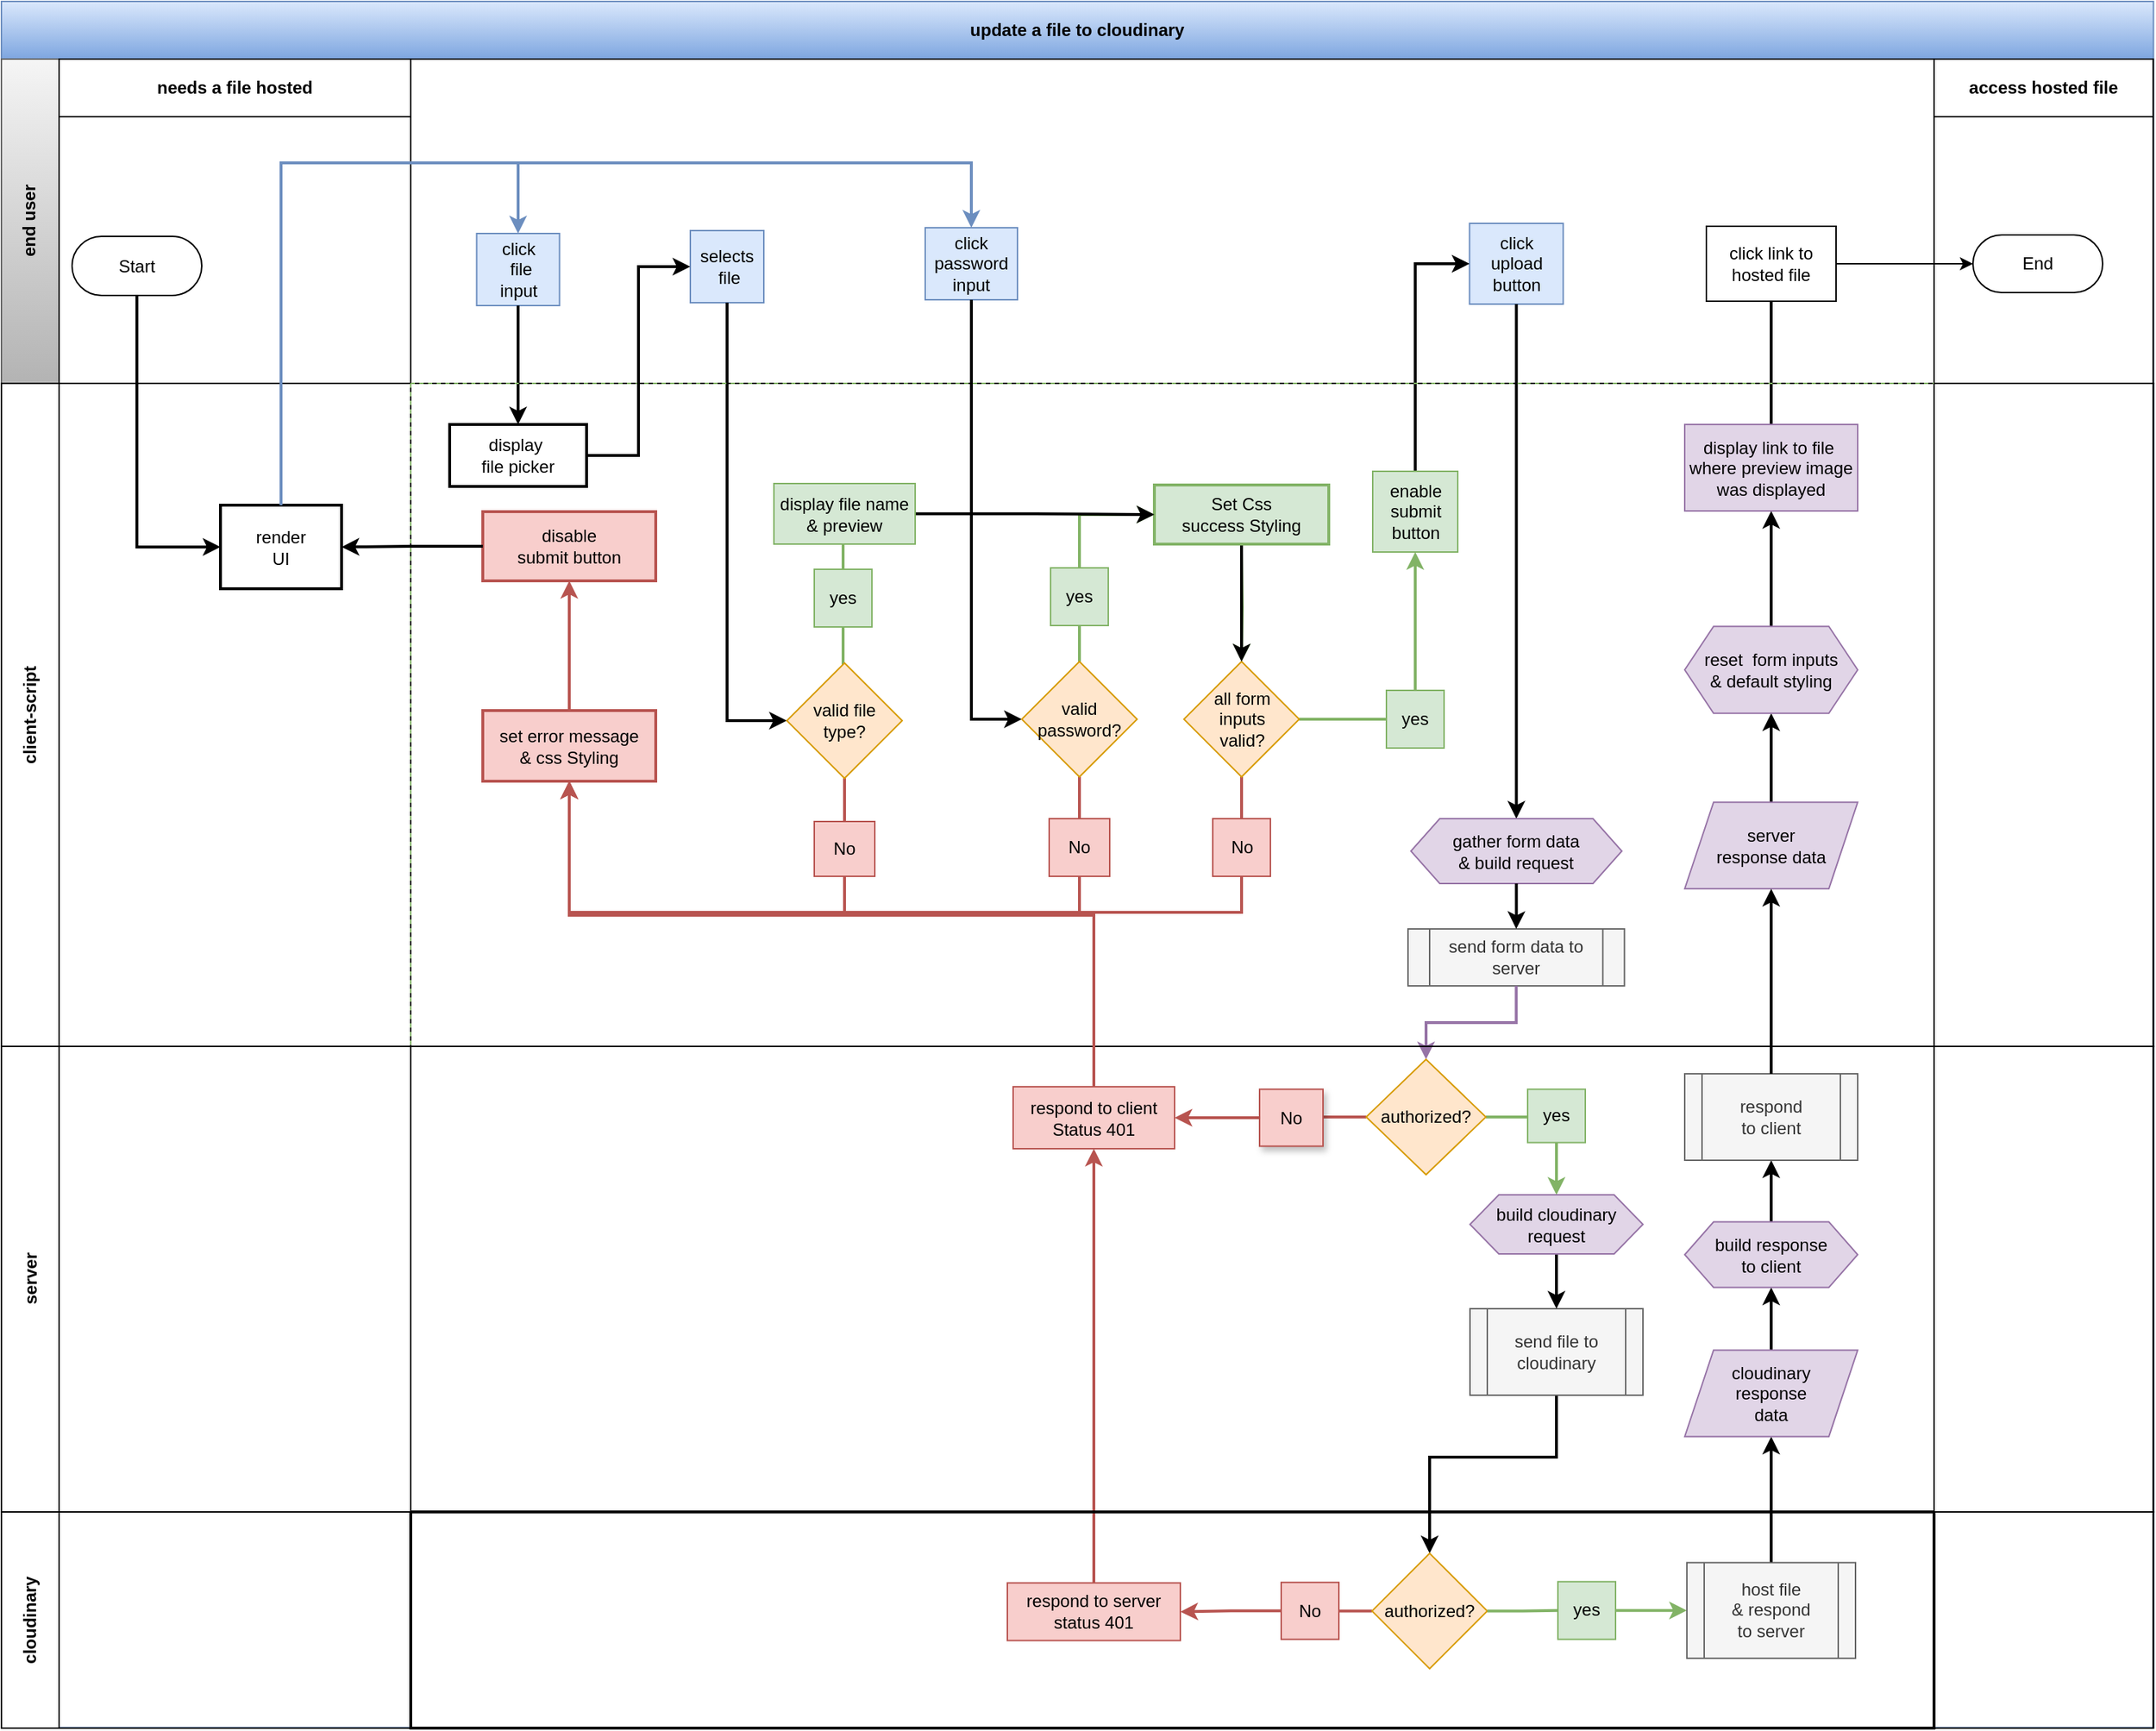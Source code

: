 <mxfile version="15.9.4" type="github">
  <diagram id="kgpKYQtTHZ0yAKxKKP6v" name="Page-1">
    <mxGraphModel dx="1027" dy="524" grid="0" gridSize="10" guides="1" tooltips="1" connect="1" arrows="1" fold="1" page="1" pageScale="1" pageWidth="850" pageHeight="1100" math="0" shadow="0">
      <root>
        <mxCell id="0" />
        <mxCell id="1" parent="0" />
        <mxCell id="3nuBFxr9cyL0pnOWT2aG-1" value="update a file to cloudinary" style="shape=table;childLayout=tableLayout;rowLines=0;columnLines=0;startSize=40;html=1;whiteSpace=wrap;collapsible=0;recursiveResize=0;expand=0;fontStyle=1;movable=0;strokeWidth=1;fillColor=#dae8fc;strokeColor=#6c8ebf;gradientColor=#7ea6e0;" parent="1" vertex="1">
          <mxGeometry x="59" y="76" width="1493.243" height="1197.68" as="geometry" />
        </mxCell>
        <mxCell id="3nuBFxr9cyL0pnOWT2aG-3" value="end user" style="swimlane;horizontal=0;points=[[0,0.5],[1,0.5]];portConstraint=eastwest;startSize=40;html=1;whiteSpace=wrap;collapsible=0;recursiveResize=0;expand=0;fillColor=#f5f5f5;gradientColor=#b3b3b3;strokeColor=#666666;" parent="3nuBFxr9cyL0pnOWT2aG-1" vertex="1">
          <mxGeometry y="40" width="1493.243" height="225" as="geometry" />
        </mxCell>
        <mxCell id="3nuBFxr9cyL0pnOWT2aG-4" value="needs a file hosted" style="swimlane;connectable=0;startSize=40;html=1;whiteSpace=wrap;collapsible=0;recursiveResize=0;expand=0;" parent="3nuBFxr9cyL0pnOWT2aG-3" vertex="1">
          <mxGeometry x="40" width="244" height="225" as="geometry">
            <mxRectangle width="244" height="225" as="alternateBounds" />
          </mxGeometry>
        </mxCell>
        <mxCell id="3nuBFxr9cyL0pnOWT2aG-6" value="Start" style="rounded=1;whiteSpace=wrap;html=1;arcSize=50;" parent="3nuBFxr9cyL0pnOWT2aG-4" vertex="1">
          <mxGeometry x="9" y="123" width="90" height="41" as="geometry" />
        </mxCell>
        <mxCell id="3nuBFxr9cyL0pnOWT2aG-8" value="" style="swimlane;connectable=0;startSize=225;html=1;whiteSpace=wrap;collapsible=0;recursiveResize=0;expand=0;swimlaneLine=1;shadow=0;" parent="3nuBFxr9cyL0pnOWT2aG-3" vertex="1">
          <mxGeometry x="284" width="1057" height="225" as="geometry">
            <mxRectangle width="1057" height="225" as="alternateBounds" />
          </mxGeometry>
        </mxCell>
        <mxCell id="3nuBFxr9cyL0pnOWT2aG-9" value="click&lt;br&gt;&amp;nbsp;file &lt;br&gt;input" style="rounded=0;whiteSpace=wrap;html=1;fillColor=#dae8fc;strokeColor=#6c8ebf;" parent="3nuBFxr9cyL0pnOWT2aG-8" vertex="1">
          <mxGeometry x="45.75" y="121" width="57.5" height="50" as="geometry" />
        </mxCell>
        <mxCell id="3nuBFxr9cyL0pnOWT2aG-10" value="selects&lt;br&gt;&amp;nbsp;file" style="rounded=0;whiteSpace=wrap;html=1;fillColor=#dae8fc;strokeColor=#6c8ebf;" parent="3nuBFxr9cyL0pnOWT2aG-8" vertex="1">
          <mxGeometry x="194" y="119" width="51" height="50" as="geometry" />
        </mxCell>
        <mxCell id="7seNP1Z2jiMKAIhSUA_z-25" value="click &lt;br&gt;upload &lt;br&gt;button" style="rounded=0;whiteSpace=wrap;html=1;fillColor=#dae8fc;strokeColor=#6c8ebf;" vertex="1" parent="3nuBFxr9cyL0pnOWT2aG-8">
          <mxGeometry x="734.68" y="114" width="65" height="56" as="geometry" />
        </mxCell>
        <mxCell id="7seNP1Z2jiMKAIhSUA_z-216" value="click password input" style="rounded=0;whiteSpace=wrap;html=1;fillColor=#dae8fc;strokeColor=#6c8ebf;" vertex="1" parent="3nuBFxr9cyL0pnOWT2aG-8">
          <mxGeometry x="357" y="117" width="64" height="50" as="geometry" />
        </mxCell>
        <mxCell id="3nuBFxr9cyL0pnOWT2aG-13" value="click link to hosted file" style="rounded=0;whiteSpace=wrap;html=1;" parent="3nuBFxr9cyL0pnOWT2aG-8" vertex="1">
          <mxGeometry x="899" y="116" width="90" height="52" as="geometry" />
        </mxCell>
        <mxCell id="3nuBFxr9cyL0pnOWT2aG-11" value="access hosted file" style="swimlane;connectable=0;startSize=40;html=1;whiteSpace=wrap;collapsible=0;recursiveResize=0;expand=0;" parent="3nuBFxr9cyL0pnOWT2aG-3" vertex="1">
          <mxGeometry x="1341" width="152" height="225" as="geometry">
            <mxRectangle width="152" height="225" as="alternateBounds" />
          </mxGeometry>
        </mxCell>
        <mxCell id="3nuBFxr9cyL0pnOWT2aG-14" value="End" style="rounded=1;whiteSpace=wrap;html=1;arcSize=50;" parent="3nuBFxr9cyL0pnOWT2aG-11" vertex="1">
          <mxGeometry x="27" y="122" width="90" height="40" as="geometry" />
        </mxCell>
        <mxCell id="3nuBFxr9cyL0pnOWT2aG-12" style="edgeStyle=orthogonalEdgeStyle;rounded=0;orthogonalLoop=1;jettySize=auto;html=1;" parent="3nuBFxr9cyL0pnOWT2aG-3" source="3nuBFxr9cyL0pnOWT2aG-13" target="3nuBFxr9cyL0pnOWT2aG-14" edge="1">
          <mxGeometry relative="1" as="geometry" />
        </mxCell>
        <mxCell id="3nuBFxr9cyL0pnOWT2aG-2" value="" style="edgeStyle=orthogonalEdgeStyle;rounded=0;orthogonalLoop=1;jettySize=auto;html=1;exitX=0.5;exitY=1;exitDx=0;exitDy=0;strokeWidth=2;entryX=0;entryY=0.5;entryDx=0;entryDy=0;" parent="3nuBFxr9cyL0pnOWT2aG-1" source="3nuBFxr9cyL0pnOWT2aG-6" target="7seNP1Z2jiMKAIhSUA_z-421" edge="1">
          <mxGeometry relative="1" as="geometry">
            <mxPoint x="177" y="200" as="sourcePoint" />
            <mxPoint x="171" y="408" as="targetPoint" />
          </mxGeometry>
        </mxCell>
        <mxCell id="7seNP1Z2jiMKAIhSUA_z-327" style="edgeStyle=orthogonalEdgeStyle;rounded=0;orthogonalLoop=1;jettySize=auto;html=1;exitX=0.5;exitY=0;exitDx=0;exitDy=0;entryX=0;entryY=0.5;entryDx=0;entryDy=0;strokeColor=#000000;strokeWidth=2;" edge="1" parent="3nuBFxr9cyL0pnOWT2aG-1" source="7seNP1Z2jiMKAIhSUA_z-201" target="7seNP1Z2jiMKAIhSUA_z-25">
          <mxGeometry relative="1" as="geometry" />
        </mxCell>
        <mxCell id="7seNP1Z2jiMKAIhSUA_z-315" style="edgeStyle=orthogonalEdgeStyle;rounded=0;orthogonalLoop=1;jettySize=auto;html=1;exitX=0.5;exitY=1;exitDx=0;exitDy=0;strokeColor=#000000;strokeWidth=2;entryX=0;entryY=0.5;entryDx=0;entryDy=0;" edge="1" parent="3nuBFxr9cyL0pnOWT2aG-1" source="7seNP1Z2jiMKAIhSUA_z-216" target="7seNP1Z2jiMKAIhSUA_z-224">
          <mxGeometry relative="1" as="geometry" />
        </mxCell>
        <mxCell id="7seNP1Z2jiMKAIhSUA_z-313" style="edgeStyle=orthogonalEdgeStyle;rounded=0;orthogonalLoop=1;jettySize=auto;html=1;exitX=0.5;exitY=1;exitDx=0;exitDy=0;strokeColor=#000000;strokeWidth=2;entryX=0;entryY=0.5;entryDx=0;entryDy=0;" edge="1" parent="3nuBFxr9cyL0pnOWT2aG-1" source="3nuBFxr9cyL0pnOWT2aG-10" target="7seNP1Z2jiMKAIhSUA_z-162">
          <mxGeometry relative="1" as="geometry" />
        </mxCell>
        <mxCell id="7seNP1Z2jiMKAIhSUA_z-328" style="edgeStyle=orthogonalEdgeStyle;rounded=0;orthogonalLoop=1;jettySize=auto;html=1;exitX=0.5;exitY=1;exitDx=0;exitDy=0;strokeColor=#000000;strokeWidth=2;entryX=0.5;entryY=0;entryDx=0;entryDy=0;" edge="1" parent="3nuBFxr9cyL0pnOWT2aG-1" source="7seNP1Z2jiMKAIhSUA_z-25" target="7seNP1Z2jiMKAIhSUA_z-385">
          <mxGeometry relative="1" as="geometry">
            <mxPoint x="1202.68" y="476.5" as="targetPoint" />
          </mxGeometry>
        </mxCell>
        <mxCell id="7seNP1Z2jiMKAIhSUA_z-420" style="edgeStyle=orthogonalEdgeStyle;rounded=0;orthogonalLoop=1;jettySize=auto;html=1;exitX=0.5;exitY=1;exitDx=0;exitDy=0;entryX=0.5;entryY=0;entryDx=0;entryDy=0;strokeColor=#000000;strokeWidth=2;" edge="1" parent="3nuBFxr9cyL0pnOWT2aG-1" source="3nuBFxr9cyL0pnOWT2aG-9" target="7seNP1Z2jiMKAIhSUA_z-418">
          <mxGeometry relative="1" as="geometry" />
        </mxCell>
        <mxCell id="7seNP1Z2jiMKAIhSUA_z-430" style="edgeStyle=orthogonalEdgeStyle;rounded=0;orthogonalLoop=1;jettySize=auto;html=1;exitX=0.5;exitY=0;exitDx=0;exitDy=0;entryX=0.5;entryY=1;entryDx=0;entryDy=0;endArrow=none;endFill=0;strokeColor=#000000;strokeWidth=2;" edge="1" parent="3nuBFxr9cyL0pnOWT2aG-1" source="7seNP1Z2jiMKAIhSUA_z-424" target="3nuBFxr9cyL0pnOWT2aG-13">
          <mxGeometry relative="1" as="geometry" />
        </mxCell>
        <mxCell id="3nuBFxr9cyL0pnOWT2aG-15" value="client-script" style="swimlane;horizontal=0;points=[[0,0.5],[1,0.5]];portConstraint=eastwest;startSize=40;html=1;whiteSpace=wrap;collapsible=0;recursiveResize=0;expand=0;strokeWidth=1;" parent="3nuBFxr9cyL0pnOWT2aG-1" vertex="1">
          <mxGeometry y="265" width="1493.243" height="460" as="geometry" />
        </mxCell>
        <mxCell id="3nuBFxr9cyL0pnOWT2aG-16" value="" style="swimlane;connectable=0;startSize=0;html=1;whiteSpace=wrap;collapsible=0;recursiveResize=0;expand=0;" parent="3nuBFxr9cyL0pnOWT2aG-15" vertex="1">
          <mxGeometry x="40" width="244" height="460" as="geometry">
            <mxRectangle width="244" height="460" as="alternateBounds" />
          </mxGeometry>
        </mxCell>
        <mxCell id="7seNP1Z2jiMKAIhSUA_z-421" value="render&lt;br&gt;UI" style="whiteSpace=wrap;html=1;fixedSize=1;rounded=0;shadow=0;glass=0;sketch=0;strokeWidth=2;fillColor=default;gradientColor=none;" vertex="1" parent="3nuBFxr9cyL0pnOWT2aG-16">
          <mxGeometry x="112" y="84.5" width="84" height="58" as="geometry" />
        </mxCell>
        <mxCell id="3nuBFxr9cyL0pnOWT2aG-18" value="" style="swimlane;connectable=0;startSize=0;html=1;whiteSpace=wrap;collapsible=0;recursiveResize=0;expand=0;movable=0;strokeWidth=1;dashed=1;fillColor=#d5e8d4;strokeColor=#82b366;" parent="3nuBFxr9cyL0pnOWT2aG-15" vertex="1">
          <mxGeometry x="284" width="1057" height="460" as="geometry">
            <mxRectangle width="1057" height="460" as="alternateBounds" />
          </mxGeometry>
        </mxCell>
        <mxCell id="7seNP1Z2jiMKAIhSUA_z-335" style="edgeStyle=orthogonalEdgeStyle;rounded=0;orthogonalLoop=1;jettySize=auto;html=1;exitX=0.5;exitY=0;exitDx=0;exitDy=0;entryX=0.5;entryY=1;entryDx=0;entryDy=0;strokeColor=#82b366;strokeWidth=2;fillColor=#d5e8d4;endArrow=none;endFill=0;" edge="1" parent="3nuBFxr9cyL0pnOWT2aG-18" source="7seNP1Z2jiMKAIhSUA_z-162" target="7seNP1Z2jiMKAIhSUA_z-174">
          <mxGeometry relative="1" as="geometry" />
        </mxCell>
        <mxCell id="7seNP1Z2jiMKAIhSUA_z-339" style="edgeStyle=orthogonalEdgeStyle;rounded=0;orthogonalLoop=1;jettySize=auto;html=1;exitX=0.5;exitY=1;exitDx=0;exitDy=0;entryX=0.5;entryY=0;entryDx=0;entryDy=0;strokeColor=#b85450;strokeWidth=2;fillColor=#f8cecc;endArrow=none;endFill=0;" edge="1" parent="3nuBFxr9cyL0pnOWT2aG-18" source="7seNP1Z2jiMKAIhSUA_z-162" target="7seNP1Z2jiMKAIhSUA_z-164">
          <mxGeometry relative="1" as="geometry" />
        </mxCell>
        <mxCell id="7seNP1Z2jiMKAIhSUA_z-162" value="valid file &lt;br&gt;type?" style="rhombus;whiteSpace=wrap;html=1;fillColor=#ffe6cc;strokeColor=#d79b00;" vertex="1" parent="3nuBFxr9cyL0pnOWT2aG-18">
          <mxGeometry x="261" y="194" width="80" height="80" as="geometry" />
        </mxCell>
        <mxCell id="7seNP1Z2jiMKAIhSUA_z-322" style="edgeStyle=orthogonalEdgeStyle;rounded=0;orthogonalLoop=1;jettySize=auto;html=1;exitX=0.5;exitY=1;exitDx=0;exitDy=0;entryX=0.5;entryY=0;entryDx=0;entryDy=0;strokeColor=#b85450;strokeWidth=2;fillColor=#f8cecc;endArrow=none;endFill=0;" edge="1" parent="3nuBFxr9cyL0pnOWT2aG-18" source="7seNP1Z2jiMKAIhSUA_z-186" target="7seNP1Z2jiMKAIhSUA_z-188">
          <mxGeometry relative="1" as="geometry" />
        </mxCell>
        <mxCell id="7seNP1Z2jiMKAIhSUA_z-325" style="edgeStyle=orthogonalEdgeStyle;rounded=0;orthogonalLoop=1;jettySize=auto;html=1;exitX=1;exitY=0.5;exitDx=0;exitDy=0;entryX=0;entryY=0.5;entryDx=0;entryDy=0;strokeColor=#82b366;strokeWidth=2;fillColor=#d5e8d4;endArrow=none;endFill=0;" edge="1" parent="3nuBFxr9cyL0pnOWT2aG-18" source="7seNP1Z2jiMKAIhSUA_z-186" target="7seNP1Z2jiMKAIhSUA_z-189">
          <mxGeometry relative="1" as="geometry" />
        </mxCell>
        <mxCell id="7seNP1Z2jiMKAIhSUA_z-186" value="all form&lt;br&gt;inputs&lt;br&gt;valid?" style="rhombus;whiteSpace=wrap;html=1;fillColor=#ffe6cc;strokeColor=#d79b00;" vertex="1" parent="3nuBFxr9cyL0pnOWT2aG-18">
          <mxGeometry x="536.5" y="193" width="80" height="80" as="geometry" />
        </mxCell>
        <mxCell id="7seNP1Z2jiMKAIhSUA_z-323" style="edgeStyle=orthogonalEdgeStyle;rounded=0;orthogonalLoop=1;jettySize=auto;html=1;entryX=0.5;entryY=1;entryDx=0;entryDy=0;strokeColor=#b85450;strokeWidth=2;fillColor=#f8cecc;" edge="1" parent="3nuBFxr9cyL0pnOWT2aG-18" source="7seNP1Z2jiMKAIhSUA_z-188" target="7seNP1Z2jiMKAIhSUA_z-415">
          <mxGeometry relative="1" as="geometry">
            <mxPoint x="234" y="190" as="targetPoint" />
            <Array as="points">
              <mxPoint x="577" y="367" />
              <mxPoint x="110" y="367" />
            </Array>
          </mxGeometry>
        </mxCell>
        <mxCell id="7seNP1Z2jiMKAIhSUA_z-188" value="No" style="whiteSpace=wrap;html=1;fillColor=#f8cecc;strokeColor=#b85450;" vertex="1" parent="3nuBFxr9cyL0pnOWT2aG-18">
          <mxGeometry x="556.5" y="302" width="40" height="40" as="geometry" />
        </mxCell>
        <mxCell id="7seNP1Z2jiMKAIhSUA_z-326" style="edgeStyle=orthogonalEdgeStyle;rounded=0;orthogonalLoop=1;jettySize=auto;html=1;exitX=0.5;exitY=0;exitDx=0;exitDy=0;entryX=0.5;entryY=1;entryDx=0;entryDy=0;strokeColor=#82b366;strokeWidth=2;fillColor=#d5e8d4;" edge="1" parent="3nuBFxr9cyL0pnOWT2aG-18" source="7seNP1Z2jiMKAIhSUA_z-189" target="7seNP1Z2jiMKAIhSUA_z-201">
          <mxGeometry relative="1" as="geometry" />
        </mxCell>
        <mxCell id="7seNP1Z2jiMKAIhSUA_z-189" value="yes" style="whiteSpace=wrap;html=1;fillColor=#d5e8d4;strokeColor=#82b366;" vertex="1" parent="3nuBFxr9cyL0pnOWT2aG-18">
          <mxGeometry x="677" y="213" width="40" height="40" as="geometry" />
        </mxCell>
        <mxCell id="7seNP1Z2jiMKAIhSUA_z-337" style="edgeStyle=orthogonalEdgeStyle;rounded=0;orthogonalLoop=1;jettySize=auto;html=1;exitX=0.5;exitY=0;exitDx=0;exitDy=0;strokeColor=#82b366;strokeWidth=2;fillColor=#d5e8d4;entryX=0.5;entryY=1;entryDx=0;entryDy=0;endArrow=none;endFill=0;" edge="1" parent="3nuBFxr9cyL0pnOWT2aG-18" source="7seNP1Z2jiMKAIhSUA_z-224" target="7seNP1Z2jiMKAIhSUA_z-226">
          <mxGeometry relative="1" as="geometry" />
        </mxCell>
        <mxCell id="7seNP1Z2jiMKAIhSUA_z-341" style="edgeStyle=orthogonalEdgeStyle;rounded=0;orthogonalLoop=1;jettySize=auto;html=1;exitX=0.5;exitY=1;exitDx=0;exitDy=0;entryX=0.5;entryY=0;entryDx=0;entryDy=0;strokeColor=#b85450;strokeWidth=2;fillColor=#f8cecc;endArrow=none;endFill=0;" edge="1" parent="3nuBFxr9cyL0pnOWT2aG-18" source="7seNP1Z2jiMKAIhSUA_z-224" target="7seNP1Z2jiMKAIhSUA_z-225">
          <mxGeometry relative="1" as="geometry" />
        </mxCell>
        <mxCell id="7seNP1Z2jiMKAIhSUA_z-224" value="valid&lt;br&gt;password?" style="rhombus;whiteSpace=wrap;html=1;fillColor=#ffe6cc;strokeColor=#d79b00;" vertex="1" parent="3nuBFxr9cyL0pnOWT2aG-18">
          <mxGeometry x="424" y="193" width="80" height="80" as="geometry" />
        </mxCell>
        <mxCell id="7seNP1Z2jiMKAIhSUA_z-342" style="edgeStyle=orthogonalEdgeStyle;rounded=0;orthogonalLoop=1;jettySize=auto;html=1;exitX=0.5;exitY=1;exitDx=0;exitDy=0;entryX=0.5;entryY=1;entryDx=0;entryDy=0;strokeColor=#b85450;strokeWidth=2;fillColor=#f8cecc;" edge="1" parent="3nuBFxr9cyL0pnOWT2aG-18" source="7seNP1Z2jiMKAIhSUA_z-225" target="7seNP1Z2jiMKAIhSUA_z-415">
          <mxGeometry relative="1" as="geometry">
            <mxPoint x="234" y="190" as="targetPoint" />
            <Array as="points">
              <mxPoint x="464" y="369" />
              <mxPoint x="110" y="369" />
            </Array>
          </mxGeometry>
        </mxCell>
        <mxCell id="7seNP1Z2jiMKAIhSUA_z-225" value="No" style="whiteSpace=wrap;html=1;fillColor=#f8cecc;strokeColor=#b85450;" vertex="1" parent="3nuBFxr9cyL0pnOWT2aG-18">
          <mxGeometry x="443" y="302" width="42" height="40" as="geometry" />
        </mxCell>
        <mxCell id="7seNP1Z2jiMKAIhSUA_z-414" style="edgeStyle=orthogonalEdgeStyle;rounded=0;orthogonalLoop=1;jettySize=auto;html=1;exitX=0.5;exitY=0;exitDx=0;exitDy=0;entryX=0;entryY=0.5;entryDx=0;entryDy=0;strokeColor=#82b366;strokeWidth=2;fillColor=#d5e8d4;" edge="1" parent="3nuBFxr9cyL0pnOWT2aG-18" source="7seNP1Z2jiMKAIhSUA_z-226" target="7seNP1Z2jiMKAIhSUA_z-410">
          <mxGeometry relative="1" as="geometry" />
        </mxCell>
        <mxCell id="7seNP1Z2jiMKAIhSUA_z-226" value="yes" style="whiteSpace=wrap;html=1;fillColor=#d5e8d4;strokeColor=#82b366;" vertex="1" parent="3nuBFxr9cyL0pnOWT2aG-18">
          <mxGeometry x="444" y="128" width="40" height="40" as="geometry" />
        </mxCell>
        <mxCell id="7seNP1Z2jiMKAIhSUA_z-340" style="edgeStyle=orthogonalEdgeStyle;rounded=0;orthogonalLoop=1;jettySize=auto;html=1;exitX=0.5;exitY=1;exitDx=0;exitDy=0;entryX=0.5;entryY=1;entryDx=0;entryDy=0;strokeColor=#b85450;strokeWidth=2;fillColor=#f8cecc;" edge="1" parent="3nuBFxr9cyL0pnOWT2aG-18" source="7seNP1Z2jiMKAIhSUA_z-164" target="7seNP1Z2jiMKAIhSUA_z-415">
          <mxGeometry relative="1" as="geometry">
            <mxPoint x="234" y="190" as="targetPoint" />
            <Array as="points">
              <mxPoint x="301" y="367" />
              <mxPoint x="110" y="367" />
            </Array>
          </mxGeometry>
        </mxCell>
        <mxCell id="7seNP1Z2jiMKAIhSUA_z-164" value="No" style="whiteSpace=wrap;html=1;fillColor=#f8cecc;strokeColor=#b85450;" vertex="1" parent="3nuBFxr9cyL0pnOWT2aG-18">
          <mxGeometry x="280" y="304" width="42" height="38" as="geometry" />
        </mxCell>
        <mxCell id="7seNP1Z2jiMKAIhSUA_z-427" value="" style="edgeStyle=orthogonalEdgeStyle;rounded=0;orthogonalLoop=1;jettySize=auto;html=1;strokeColor=#82b366;strokeWidth=2;fillColor=#d5e8d4;" edge="1" parent="3nuBFxr9cyL0pnOWT2aG-18" source="7seNP1Z2jiMKAIhSUA_z-174" target="7seNP1Z2jiMKAIhSUA_z-426">
          <mxGeometry relative="1" as="geometry" />
        </mxCell>
        <mxCell id="7seNP1Z2jiMKAIhSUA_z-174" value="yes" style="whiteSpace=wrap;html=1;fillColor=#d5e8d4;strokeColor=#82b366;shadow=0;" vertex="1" parent="3nuBFxr9cyL0pnOWT2aG-18">
          <mxGeometry x="280" y="129" width="40" height="40" as="geometry" />
        </mxCell>
        <mxCell id="7seNP1Z2jiMKAIhSUA_z-321" style="edgeStyle=orthogonalEdgeStyle;rounded=0;orthogonalLoop=1;jettySize=auto;html=1;exitX=0.5;exitY=1;exitDx=0;exitDy=0;strokeColor=#82b366;strokeWidth=2;fillColor=#d5e8d4;" edge="1" parent="3nuBFxr9cyL0pnOWT2aG-18" target="7seNP1Z2jiMKAIhSUA_z-186">
          <mxGeometry relative="1" as="geometry">
            <mxPoint x="576.5" y="117" as="sourcePoint" />
          </mxGeometry>
        </mxCell>
        <mxCell id="7seNP1Z2jiMKAIhSUA_z-201" value="enable&lt;br&gt;submit&lt;br&gt;button" style="whiteSpace=wrap;html=1;fillColor=#d5e8d4;strokeColor=#82b366;shadow=0;sketch=0;" vertex="1" parent="3nuBFxr9cyL0pnOWT2aG-18">
          <mxGeometry x="667.5" y="61" width="59" height="56" as="geometry" />
        </mxCell>
        <mxCell id="7seNP1Z2jiMKAIhSUA_z-369" value="send form data to server" style="shape=process;whiteSpace=wrap;html=1;backgroundOutline=1;rounded=0;fillColor=#f5f5f5;fontColor=#333333;strokeColor=#666666;" vertex="1" parent="3nuBFxr9cyL0pnOWT2aG-18">
          <mxGeometry x="692" y="378.5" width="150.18" height="39.5" as="geometry" />
        </mxCell>
        <mxCell id="7seNP1Z2jiMKAIhSUA_z-385" value="gather form data&lt;br&gt;&amp;amp; build request" style="shape=hexagon;perimeter=hexagonPerimeter2;whiteSpace=wrap;html=1;fixedSize=1;rounded=0;shadow=0;glass=0;sketch=0;strokeWidth=1;fillColor=#e1d5e7;strokeColor=#9673a6;" vertex="1" parent="3nuBFxr9cyL0pnOWT2aG-18">
          <mxGeometry x="694" y="302" width="146.36" height="45" as="geometry" />
        </mxCell>
        <mxCell id="7seNP1Z2jiMKAIhSUA_z-370" value="" style="edgeStyle=orthogonalEdgeStyle;rounded=0;orthogonalLoop=1;jettySize=auto;html=1;strokeColor=#000000;strokeWidth=2;exitX=0.5;exitY=1;exitDx=0;exitDy=0;" edge="1" parent="3nuBFxr9cyL0pnOWT2aG-18" source="7seNP1Z2jiMKAIhSUA_z-385" target="7seNP1Z2jiMKAIhSUA_z-369">
          <mxGeometry relative="1" as="geometry">
            <mxPoint x="725.18" y="283.5" as="sourcePoint" />
          </mxGeometry>
        </mxCell>
        <mxCell id="7seNP1Z2jiMKAIhSUA_z-423" value="" style="edgeStyle=orthogonalEdgeStyle;rounded=0;orthogonalLoop=1;jettySize=auto;html=1;strokeColor=#000000;strokeWidth=2;" edge="1" parent="3nuBFxr9cyL0pnOWT2aG-18" source="7seNP1Z2jiMKAIhSUA_z-408" target="7seNP1Z2jiMKAIhSUA_z-422">
          <mxGeometry relative="1" as="geometry" />
        </mxCell>
        <mxCell id="7seNP1Z2jiMKAIhSUA_z-408" value="server &lt;br&gt;response data" style="shape=parallelogram;perimeter=parallelogramPerimeter;whiteSpace=wrap;html=1;fixedSize=1;fillColor=#e1d5e7;strokeColor=#9673a6;rounded=0;shadow=0;glass=0;sketch=0;strokeWidth=1;" vertex="1" parent="3nuBFxr9cyL0pnOWT2aG-18">
          <mxGeometry x="884" y="290.63" width="120" height="60" as="geometry" />
        </mxCell>
        <mxCell id="7seNP1Z2jiMKAIhSUA_z-411" value="" style="edgeStyle=orthogonalEdgeStyle;rounded=0;orthogonalLoop=1;jettySize=auto;html=1;strokeColor=#000000;strokeWidth=2;" edge="1" parent="3nuBFxr9cyL0pnOWT2aG-18" source="7seNP1Z2jiMKAIhSUA_z-410" target="7seNP1Z2jiMKAIhSUA_z-186">
          <mxGeometry relative="1" as="geometry" />
        </mxCell>
        <mxCell id="7seNP1Z2jiMKAIhSUA_z-410" value="&lt;font face=&quot;helvetica&quot;&gt;Set Css&lt;br&gt;success Styling&lt;br&gt;&lt;/font&gt;" style="whiteSpace=wrap;html=1;fixedSize=1;rounded=0;shadow=0;glass=0;sketch=0;strokeWidth=2;fillColor=#d5e8d4;strokeColor=#82b366;" vertex="1" parent="3nuBFxr9cyL0pnOWT2aG-18">
          <mxGeometry x="516" y="70.5" width="121" height="41" as="geometry" />
        </mxCell>
        <mxCell id="7seNP1Z2jiMKAIhSUA_z-417" style="edgeStyle=orthogonalEdgeStyle;rounded=0;orthogonalLoop=1;jettySize=auto;html=1;exitX=0.5;exitY=0;exitDx=0;exitDy=0;entryX=0.5;entryY=1;entryDx=0;entryDy=0;strokeColor=#b85450;strokeWidth=2;fillColor=#f8cecc;" edge="1" parent="3nuBFxr9cyL0pnOWT2aG-18" source="7seNP1Z2jiMKAIhSUA_z-415" target="7seNP1Z2jiMKAIhSUA_z-416">
          <mxGeometry relative="1" as="geometry" />
        </mxCell>
        <mxCell id="7seNP1Z2jiMKAIhSUA_z-415" value="set error message&lt;br&gt;&amp;amp; css Styling" style="whiteSpace=wrap;html=1;fixedSize=1;rounded=0;shadow=0;glass=0;sketch=0;strokeWidth=2;fillColor=#f8cecc;strokeColor=#b85450;" vertex="1" parent="3nuBFxr9cyL0pnOWT2aG-18">
          <mxGeometry x="50" y="227" width="120" height="49" as="geometry" />
        </mxCell>
        <mxCell id="7seNP1Z2jiMKAIhSUA_z-416" value="disable&lt;br&gt;submit button" style="whiteSpace=wrap;html=1;fixedSize=1;rounded=0;shadow=0;glass=0;sketch=0;strokeWidth=2;fillColor=#f8cecc;strokeColor=#b85450;" vertex="1" parent="3nuBFxr9cyL0pnOWT2aG-18">
          <mxGeometry x="50" y="89" width="120" height="48" as="geometry" />
        </mxCell>
        <mxCell id="7seNP1Z2jiMKAIhSUA_z-418" value="display&amp;nbsp;&lt;br&gt;file picker" style="whiteSpace=wrap;html=1;fixedSize=1;rounded=0;shadow=0;glass=0;sketch=0;strokeWidth=2;fillColor=default;gradientColor=none;" vertex="1" parent="3nuBFxr9cyL0pnOWT2aG-18">
          <mxGeometry x="27" y="28.5" width="95" height="43" as="geometry" />
        </mxCell>
        <mxCell id="7seNP1Z2jiMKAIhSUA_z-425" value="" style="edgeStyle=orthogonalEdgeStyle;rounded=0;orthogonalLoop=1;jettySize=auto;html=1;strokeColor=#000000;strokeWidth=2;" edge="1" parent="3nuBFxr9cyL0pnOWT2aG-18" source="7seNP1Z2jiMKAIhSUA_z-422" target="7seNP1Z2jiMKAIhSUA_z-424">
          <mxGeometry relative="1" as="geometry" />
        </mxCell>
        <mxCell id="7seNP1Z2jiMKAIhSUA_z-422" value="reset&amp;nbsp; form inputs&lt;br&gt;&amp;amp; default styling" style="shape=hexagon;perimeter=hexagonPerimeter2;whiteSpace=wrap;html=1;fixedSize=1;fillColor=#e1d5e7;strokeColor=#9673a6;rounded=0;shadow=0;glass=0;sketch=0;strokeWidth=1;" vertex="1" parent="3nuBFxr9cyL0pnOWT2aG-18">
          <mxGeometry x="884" y="168.63" width="120" height="60.25" as="geometry" />
        </mxCell>
        <mxCell id="7seNP1Z2jiMKAIhSUA_z-424" value="display link to file&amp;nbsp;&lt;br&gt;where preview image&lt;br&gt;was displayed" style="whiteSpace=wrap;html=1;fillColor=#e1d5e7;strokeColor=#9673a6;rounded=0;shadow=0;glass=0;sketch=0;strokeWidth=1;" vertex="1" parent="3nuBFxr9cyL0pnOWT2aG-18">
          <mxGeometry x="884" y="28.505" width="120" height="60" as="geometry" />
        </mxCell>
        <mxCell id="7seNP1Z2jiMKAIhSUA_z-428" style="edgeStyle=orthogonalEdgeStyle;rounded=0;orthogonalLoop=1;jettySize=auto;html=1;exitX=1;exitY=0.5;exitDx=0;exitDy=0;entryX=0;entryY=0.5;entryDx=0;entryDy=0;strokeColor=#000000;strokeWidth=2;" edge="1" parent="3nuBFxr9cyL0pnOWT2aG-18" source="7seNP1Z2jiMKAIhSUA_z-426" target="7seNP1Z2jiMKAIhSUA_z-410">
          <mxGeometry relative="1" as="geometry" />
        </mxCell>
        <mxCell id="7seNP1Z2jiMKAIhSUA_z-426" value="display file name &amp;amp; preview" style="whiteSpace=wrap;html=1;fillColor=#d5e8d4;strokeColor=#82b366;shadow=0;" vertex="1" parent="3nuBFxr9cyL0pnOWT2aG-18">
          <mxGeometry x="252" y="69.5" width="98" height="42" as="geometry" />
        </mxCell>
        <mxCell id="3nuBFxr9cyL0pnOWT2aG-23" value="" style="swimlane;connectable=0;startSize=0;html=1;whiteSpace=wrap;collapsible=0;recursiveResize=0;expand=0;" parent="3nuBFxr9cyL0pnOWT2aG-15" vertex="1">
          <mxGeometry x="1341" width="152" height="460" as="geometry">
            <mxRectangle width="152" height="460" as="alternateBounds" />
          </mxGeometry>
        </mxCell>
        <mxCell id="7seNP1Z2jiMKAIhSUA_z-312" style="edgeStyle=orthogonalEdgeStyle;rounded=0;orthogonalLoop=1;jettySize=auto;html=1;exitX=0;exitY=0.5;exitDx=0;exitDy=0;entryX=1;entryY=0.5;entryDx=0;entryDy=0;strokeColor=#000000;strokeWidth=2;" edge="1" parent="3nuBFxr9cyL0pnOWT2aG-15" source="7seNP1Z2jiMKAIhSUA_z-416" target="7seNP1Z2jiMKAIhSUA_z-421">
          <mxGeometry relative="1" as="geometry">
            <mxPoint x="302" y="112.5" as="sourcePoint" />
            <mxPoint x="251" y="113" as="targetPoint" />
          </mxGeometry>
        </mxCell>
        <mxCell id="7seNP1Z2jiMKAIhSUA_z-297" style="edgeStyle=orthogonalEdgeStyle;orthogonalLoop=1;jettySize=auto;html=1;exitX=0.5;exitY=1;exitDx=0;exitDy=0;strokeWidth=2;fillColor=#e1d5e7;strokeColor=#9673a6;rounded=0;" edge="1" parent="3nuBFxr9cyL0pnOWT2aG-1" source="7seNP1Z2jiMKAIhSUA_z-369" target="7seNP1Z2jiMKAIhSUA_z-160">
          <mxGeometry relative="1" as="geometry">
            <mxPoint x="1225.5" y="834" as="targetPoint" />
          </mxGeometry>
        </mxCell>
        <mxCell id="7seNP1Z2jiMKAIhSUA_z-399" style="edgeStyle=orthogonalEdgeStyle;rounded=0;orthogonalLoop=1;jettySize=auto;html=1;exitX=0.5;exitY=0;exitDx=0;exitDy=0;entryX=0.5;entryY=1;entryDx=0;entryDy=0;strokeColor=#b85450;strokeWidth=2;fillColor=#f8cecc;" edge="1" parent="3nuBFxr9cyL0pnOWT2aG-1" source="7seNP1Z2jiMKAIhSUA_z-397" target="7seNP1Z2jiMKAIhSUA_z-270">
          <mxGeometry relative="1" as="geometry" />
        </mxCell>
        <mxCell id="7seNP1Z2jiMKAIhSUA_z-377" style="edgeStyle=orthogonalEdgeStyle;rounded=0;orthogonalLoop=1;jettySize=auto;html=1;strokeColor=#000000;strokeWidth=2;fillColor=#d5e8d4;entryX=0.5;entryY=0;entryDx=0;entryDy=0;" edge="1" parent="3nuBFxr9cyL0pnOWT2aG-1" target="7seNP1Z2jiMKAIhSUA_z-260">
          <mxGeometry relative="1" as="geometry">
            <mxPoint x="1079" y="967" as="sourcePoint" />
            <Array as="points">
              <mxPoint x="1079" y="1010" />
              <mxPoint x="991" y="1010" />
            </Array>
          </mxGeometry>
        </mxCell>
        <mxCell id="7seNP1Z2jiMKAIhSUA_z-403" value="" style="edgeStyle=orthogonalEdgeStyle;rounded=0;orthogonalLoop=1;jettySize=auto;html=1;strokeColor=#000000;strokeWidth=2;fillColor=#d5e8d4;" edge="1" parent="3nuBFxr9cyL0pnOWT2aG-1" source="7seNP1Z2jiMKAIhSUA_z-362" target="7seNP1Z2jiMKAIhSUA_z-402">
          <mxGeometry relative="1" as="geometry" />
        </mxCell>
        <mxCell id="7seNP1Z2jiMKAIhSUA_z-1" value="server" style="swimlane;horizontal=0;points=[[0,0.5],[1,0.5]];portConstraint=eastwest;startSize=40;html=1;whiteSpace=wrap;collapsible=0;recursiveResize=0;expand=0;swimlaneFillColor=none;gradientColor=none;fillColor=default;" vertex="1" parent="3nuBFxr9cyL0pnOWT2aG-1">
          <mxGeometry y="725" width="1493.243" height="323" as="geometry" />
        </mxCell>
        <mxCell id="7seNP1Z2jiMKAIhSUA_z-2" value="" style="swimlane;connectable=0;startSize=0;html=1;whiteSpace=wrap;collapsible=0;recursiveResize=0;expand=0;" vertex="1" parent="7seNP1Z2jiMKAIhSUA_z-1">
          <mxGeometry x="40" width="244" height="323" as="geometry">
            <mxRectangle width="244" height="323" as="alternateBounds" />
          </mxGeometry>
        </mxCell>
        <mxCell id="7seNP1Z2jiMKAIhSUA_z-4" value="" style="swimlane;connectable=0;startSize=0;html=1;whiteSpace=wrap;collapsible=0;recursiveResize=0;expand=0;perimeter=trianglePerimeter;strokeWidth=1;dashed=1;" vertex="1" parent="7seNP1Z2jiMKAIhSUA_z-1">
          <mxGeometry x="284" width="1057" height="323" as="geometry">
            <mxRectangle width="1057" height="323" as="alternateBounds" />
          </mxGeometry>
        </mxCell>
        <mxCell id="7seNP1Z2jiMKAIhSUA_z-306" style="edgeStyle=orthogonalEdgeStyle;rounded=0;orthogonalLoop=1;jettySize=auto;html=1;exitX=0;exitY=0.5;exitDx=0;exitDy=0;entryX=1;entryY=0.5;entryDx=0;entryDy=0;strokeColor=#b85450;strokeWidth=2;fillColor=#f8cecc;endArrow=none;endFill=0;" edge="1" parent="7seNP1Z2jiMKAIhSUA_z-4" source="7seNP1Z2jiMKAIhSUA_z-160" target="7seNP1Z2jiMKAIhSUA_z-248">
          <mxGeometry relative="1" as="geometry" />
        </mxCell>
        <mxCell id="7seNP1Z2jiMKAIhSUA_z-392" style="edgeStyle=orthogonalEdgeStyle;rounded=0;orthogonalLoop=1;jettySize=auto;html=1;exitX=1;exitY=0.5;exitDx=0;exitDy=0;entryX=0;entryY=0.5;entryDx=0;entryDy=0;strokeColor=#82b366;strokeWidth=2;fillColor=#d5e8d4;endArrow=none;endFill=0;" edge="1" parent="7seNP1Z2jiMKAIhSUA_z-4" source="7seNP1Z2jiMKAIhSUA_z-160" target="7seNP1Z2jiMKAIhSUA_z-253">
          <mxGeometry relative="1" as="geometry" />
        </mxCell>
        <mxCell id="7seNP1Z2jiMKAIhSUA_z-160" value="authorized?" style="rhombus;whiteSpace=wrap;html=1;rounded=0;shadow=0;glass=0;sketch=0;fillColor=#ffe6cc;strokeColor=#d79b00;" vertex="1" parent="7seNP1Z2jiMKAIhSUA_z-4">
          <mxGeometry x="663.0" y="9" width="83" height="80" as="geometry" />
        </mxCell>
        <mxCell id="7seNP1Z2jiMKAIhSUA_z-333" style="edgeStyle=orthogonalEdgeStyle;rounded=0;orthogonalLoop=1;jettySize=auto;html=1;exitX=0;exitY=0.5;exitDx=0;exitDy=0;entryX=1;entryY=0.5;entryDx=0;entryDy=0;strokeColor=#b85450;strokeWidth=2;fillColor=#f8cecc;" edge="1" parent="7seNP1Z2jiMKAIhSUA_z-4" source="7seNP1Z2jiMKAIhSUA_z-248" target="7seNP1Z2jiMKAIhSUA_z-270">
          <mxGeometry relative="1" as="geometry" />
        </mxCell>
        <mxCell id="7seNP1Z2jiMKAIhSUA_z-248" value="No" style="whiteSpace=wrap;html=1;fillColor=#f8cecc;strokeColor=#b85450;shadow=1;" vertex="1" parent="7seNP1Z2jiMKAIhSUA_z-4">
          <mxGeometry x="589.0" y="29.75" width="44" height="39.5" as="geometry" />
        </mxCell>
        <mxCell id="7seNP1Z2jiMKAIhSUA_z-388" value="" style="edgeStyle=orthogonalEdgeStyle;rounded=0;orthogonalLoop=1;jettySize=auto;html=1;strokeColor=#82b366;strokeWidth=2;exitX=0.5;exitY=1;exitDx=0;exitDy=0;fillColor=#d5e8d4;" edge="1" parent="7seNP1Z2jiMKAIhSUA_z-4" source="7seNP1Z2jiMKAIhSUA_z-253" target="7seNP1Z2jiMKAIhSUA_z-387">
          <mxGeometry relative="1" as="geometry" />
        </mxCell>
        <mxCell id="7seNP1Z2jiMKAIhSUA_z-253" value="yes" style="whiteSpace=wrap;html=1;fillColor=#d5e8d4;strokeColor=#82b366;" vertex="1" parent="7seNP1Z2jiMKAIhSUA_z-4">
          <mxGeometry x="775.0" y="29.75" width="40" height="37" as="geometry" />
        </mxCell>
        <mxCell id="7seNP1Z2jiMKAIhSUA_z-270" value="respond to client&lt;br&gt;Status 401" style="whiteSpace=wrap;html=1;fillColor=#f8cecc;strokeColor=#b85450;" vertex="1" parent="7seNP1Z2jiMKAIhSUA_z-4">
          <mxGeometry x="418.0" y="28" width="112" height="43" as="geometry" />
        </mxCell>
        <mxCell id="7seNP1Z2jiMKAIhSUA_z-374" value="send file to cloudinary" style="shape=process;whiteSpace=wrap;html=1;backgroundOutline=1;fillColor=#f5f5f5;strokeColor=#666666;fontColor=#333333;" vertex="1" parent="7seNP1Z2jiMKAIhSUA_z-4">
          <mxGeometry x="735.0" y="182.01" width="120" height="60" as="geometry" />
        </mxCell>
        <mxCell id="7seNP1Z2jiMKAIhSUA_z-395" style="edgeStyle=orthogonalEdgeStyle;rounded=0;orthogonalLoop=1;jettySize=auto;html=1;exitX=0.5;exitY=1;exitDx=0;exitDy=0;strokeColor=#000000;strokeWidth=2;fillColor=#d5e8d4;" edge="1" parent="7seNP1Z2jiMKAIhSUA_z-4" source="7seNP1Z2jiMKAIhSUA_z-387" target="7seNP1Z2jiMKAIhSUA_z-374">
          <mxGeometry relative="1" as="geometry" />
        </mxCell>
        <mxCell id="7seNP1Z2jiMKAIhSUA_z-387" value="build cloudinary request" style="shape=hexagon;perimeter=hexagonPerimeter2;whiteSpace=wrap;html=1;fixedSize=1;fillColor=#e1d5e7;strokeColor=#9673a6;" vertex="1" parent="7seNP1Z2jiMKAIhSUA_z-4">
          <mxGeometry x="735.0" y="103" width="120" height="41" as="geometry" />
        </mxCell>
        <mxCell id="7seNP1Z2jiMKAIhSUA_z-405" value="" style="edgeStyle=orthogonalEdgeStyle;rounded=0;orthogonalLoop=1;jettySize=auto;html=1;strokeColor=#000000;strokeWidth=2;fillColor=#d5e8d4;" edge="1" parent="7seNP1Z2jiMKAIhSUA_z-4" source="7seNP1Z2jiMKAIhSUA_z-402" target="7seNP1Z2jiMKAIhSUA_z-404">
          <mxGeometry relative="1" as="geometry" />
        </mxCell>
        <mxCell id="7seNP1Z2jiMKAIhSUA_z-402" value="cloudinary&lt;br&gt;response&lt;br&gt;data" style="shape=parallelogram;perimeter=parallelogramPerimeter;whiteSpace=wrap;html=1;fixedSize=1;fillColor=#e1d5e7;strokeColor=#9673a6;rounded=0;shadow=0;glass=0;sketch=0;strokeWidth=1;" vertex="1" parent="7seNP1Z2jiMKAIhSUA_z-4">
          <mxGeometry x="884" y="210.755" width="120" height="60" as="geometry" />
        </mxCell>
        <mxCell id="7seNP1Z2jiMKAIhSUA_z-407" value="" style="edgeStyle=orthogonalEdgeStyle;rounded=0;orthogonalLoop=1;jettySize=auto;html=1;strokeColor=#000000;strokeWidth=2;" edge="1" parent="7seNP1Z2jiMKAIhSUA_z-4" source="7seNP1Z2jiMKAIhSUA_z-404" target="7seNP1Z2jiMKAIhSUA_z-406">
          <mxGeometry relative="1" as="geometry" />
        </mxCell>
        <mxCell id="7seNP1Z2jiMKAIhSUA_z-404" value="build response&lt;br&gt;to client" style="shape=hexagon;perimeter=hexagonPerimeter2;whiteSpace=wrap;html=1;fixedSize=1;fillColor=#e1d5e7;strokeColor=#9673a6;rounded=0;shadow=0;glass=0;sketch=0;strokeWidth=1;" vertex="1" parent="7seNP1Z2jiMKAIhSUA_z-4">
          <mxGeometry x="884" y="121.75" width="120" height="45.5" as="geometry" />
        </mxCell>
        <mxCell id="7seNP1Z2jiMKAIhSUA_z-406" value="respond&lt;br&gt;to client" style="shape=process;whiteSpace=wrap;html=1;backgroundOutline=1;fillColor=#f5f5f5;strokeColor=#666666;rounded=0;shadow=0;glass=0;sketch=0;strokeWidth=1;fontColor=#333333;" vertex="1" parent="7seNP1Z2jiMKAIhSUA_z-4">
          <mxGeometry x="884" y="19" width="120" height="60" as="geometry" />
        </mxCell>
        <mxCell id="7seNP1Z2jiMKAIhSUA_z-9" value="" style="swimlane;connectable=0;startSize=0;html=1;whiteSpace=wrap;collapsible=0;recursiveResize=0;expand=0;" vertex="1" parent="7seNP1Z2jiMKAIhSUA_z-1">
          <mxGeometry x="1341" width="152" height="323" as="geometry">
            <mxRectangle width="152" height="323" as="alternateBounds" />
          </mxGeometry>
        </mxCell>
        <mxCell id="7seNP1Z2jiMKAIhSUA_z-130" value="cloudinary" style="swimlane;horizontal=0;points=[[0,0.5],[1,0.5]];portConstraint=eastwest;startSize=40;html=1;whiteSpace=wrap;collapsible=0;recursiveResize=0;expand=0;swimlaneFillColor=none;gradientColor=none;fillColor=default;" vertex="1" parent="3nuBFxr9cyL0pnOWT2aG-1">
          <mxGeometry y="1048" width="1493.243" height="150" as="geometry" />
        </mxCell>
        <mxCell id="7seNP1Z2jiMKAIhSUA_z-131" value="" style="swimlane;connectable=0;startSize=0;html=1;whiteSpace=wrap;collapsible=0;recursiveResize=0;expand=0;" vertex="1" parent="7seNP1Z2jiMKAIhSUA_z-130">
          <mxGeometry x="40" width="244" height="150" as="geometry">
            <mxRectangle width="244" height="150" as="alternateBounds" />
          </mxGeometry>
        </mxCell>
        <mxCell id="7seNP1Z2jiMKAIhSUA_z-132" value="" style="swimlane;connectable=0;startSize=0;html=1;whiteSpace=wrap;collapsible=0;recursiveResize=0;expand=0;strokeWidth=2;" vertex="1" parent="7seNP1Z2jiMKAIhSUA_z-130">
          <mxGeometry x="284" width="1057" height="150" as="geometry">
            <mxRectangle width="1057" height="150" as="alternateBounds" />
          </mxGeometry>
        </mxCell>
        <mxCell id="7seNP1Z2jiMKAIhSUA_z-331" style="edgeStyle=orthogonalEdgeStyle;rounded=0;orthogonalLoop=1;jettySize=auto;html=1;exitX=0;exitY=0.5;exitDx=0;exitDy=0;entryX=1;entryY=0.5;entryDx=0;entryDy=0;strokeColor=#b85450;strokeWidth=2;fillColor=#f8cecc;endArrow=none;endFill=0;" edge="1" parent="7seNP1Z2jiMKAIhSUA_z-132" source="7seNP1Z2jiMKAIhSUA_z-260" target="7seNP1Z2jiMKAIhSUA_z-330">
          <mxGeometry relative="1" as="geometry" />
        </mxCell>
        <mxCell id="7seNP1Z2jiMKAIhSUA_z-260" value="authorized?" style="rhombus;whiteSpace=wrap;html=1;rounded=0;shadow=0;glass=0;sketch=0;fillColor=#ffe6cc;strokeColor=#d79b00;" vertex="1" parent="7seNP1Z2jiMKAIhSUA_z-132">
          <mxGeometry x="667.0" y="28.75" width="80" height="80" as="geometry" />
        </mxCell>
        <mxCell id="7seNP1Z2jiMKAIhSUA_z-363" style="edgeStyle=orthogonalEdgeStyle;rounded=0;orthogonalLoop=1;jettySize=auto;html=1;exitX=1;exitY=0.5;exitDx=0;exitDy=0;entryX=0;entryY=0.5;entryDx=0;entryDy=0;strokeColor=#82b366;strokeWidth=2;fillColor=#d5e8d4;" edge="1" parent="7seNP1Z2jiMKAIhSUA_z-132" source="7seNP1Z2jiMKAIhSUA_z-262" target="7seNP1Z2jiMKAIhSUA_z-362">
          <mxGeometry relative="1" as="geometry" />
        </mxCell>
        <mxCell id="7seNP1Z2jiMKAIhSUA_z-262" value="yes" style="whiteSpace=wrap;html=1;fillColor=#d5e8d4;strokeColor=#82b366;" vertex="1" parent="7seNP1Z2jiMKAIhSUA_z-132">
          <mxGeometry x="796" y="48.38" width="40" height="40" as="geometry" />
        </mxCell>
        <mxCell id="7seNP1Z2jiMKAIhSUA_z-259" style="edgeStyle=orthogonalEdgeStyle;rounded=0;orthogonalLoop=1;jettySize=auto;html=1;exitX=1;exitY=0.5;exitDx=0;exitDy=0;entryX=0;entryY=0.5;entryDx=0;entryDy=0;strokeWidth=2;fillColor=#d5e8d4;strokeColor=#82b366;endArrow=none;endFill=0;" edge="1" parent="7seNP1Z2jiMKAIhSUA_z-132" source="7seNP1Z2jiMKAIhSUA_z-260" target="7seNP1Z2jiMKAIhSUA_z-262">
          <mxGeometry relative="1" as="geometry" />
        </mxCell>
        <mxCell id="7seNP1Z2jiMKAIhSUA_z-398" value="" style="edgeStyle=orthogonalEdgeStyle;rounded=0;orthogonalLoop=1;jettySize=auto;html=1;strokeColor=#b85450;strokeWidth=2;fillColor=#f8cecc;" edge="1" parent="7seNP1Z2jiMKAIhSUA_z-132" source="7seNP1Z2jiMKAIhSUA_z-330" target="7seNP1Z2jiMKAIhSUA_z-397">
          <mxGeometry relative="1" as="geometry" />
        </mxCell>
        <mxCell id="7seNP1Z2jiMKAIhSUA_z-330" value="No" style="whiteSpace=wrap;html=1;fillColor=#f8cecc;strokeColor=#b85450;" vertex="1" parent="7seNP1Z2jiMKAIhSUA_z-132">
          <mxGeometry x="604.0" y="48.88" width="40" height="39.5" as="geometry" />
        </mxCell>
        <mxCell id="7seNP1Z2jiMKAIhSUA_z-362" value="host file&lt;br&gt;&amp;amp; respond &lt;br&gt;to server" style="shape=process;whiteSpace=wrap;html=1;backgroundOutline=1;rounded=0;shadow=0;glass=0;sketch=0;strokeWidth=1;fillColor=#f5f5f5;fontColor=#333333;strokeColor=#666666;" vertex="1" parent="7seNP1Z2jiMKAIhSUA_z-132">
          <mxGeometry x="885.5" y="35.19" width="117" height="66.37" as="geometry" />
        </mxCell>
        <mxCell id="7seNP1Z2jiMKAIhSUA_z-397" value="respond to server&lt;br&gt;status 401&lt;br&gt;" style="whiteSpace=wrap;html=1;fillColor=#f8cecc;strokeColor=#b85450;" vertex="1" parent="7seNP1Z2jiMKAIhSUA_z-132">
          <mxGeometry x="414.0" y="49.25" width="120" height="40" as="geometry" />
        </mxCell>
        <mxCell id="7seNP1Z2jiMKAIhSUA_z-134" value="" style="swimlane;connectable=0;startSize=0;html=1;whiteSpace=wrap;collapsible=0;recursiveResize=0;expand=0;" vertex="1" parent="7seNP1Z2jiMKAIhSUA_z-130">
          <mxGeometry x="1341" width="152" height="150" as="geometry">
            <mxRectangle width="152" height="150" as="alternateBounds" />
          </mxGeometry>
        </mxCell>
        <mxCell id="7seNP1Z2jiMKAIhSUA_z-204" style="edgeStyle=orthogonalEdgeStyle;rounded=0;orthogonalLoop=1;jettySize=auto;html=1;exitX=0.5;exitY=0;exitDx=0;exitDy=0;entryX=0.5;entryY=0;entryDx=0;entryDy=0;fillColor=#dae8fc;strokeColor=#6c8ebf;strokeWidth=2;" edge="1" parent="3nuBFxr9cyL0pnOWT2aG-1" source="7seNP1Z2jiMKAIhSUA_z-421" target="3nuBFxr9cyL0pnOWT2aG-9">
          <mxGeometry relative="1" as="geometry">
            <mxPoint x="211" y="378" as="sourcePoint" />
            <Array as="points">
              <mxPoint x="194" y="112" />
              <mxPoint x="359" y="112" />
            </Array>
          </mxGeometry>
        </mxCell>
        <mxCell id="7seNP1Z2jiMKAIhSUA_z-217" style="edgeStyle=orthogonalEdgeStyle;rounded=0;orthogonalLoop=1;jettySize=auto;html=1;exitX=0.5;exitY=0;exitDx=0;exitDy=0;entryX=0.5;entryY=0;entryDx=0;entryDy=0;fillColor=#dae8fc;strokeColor=#6c8ebf;strokeWidth=2;" edge="1" parent="3nuBFxr9cyL0pnOWT2aG-1" source="7seNP1Z2jiMKAIhSUA_z-421" target="7seNP1Z2jiMKAIhSUA_z-216">
          <mxGeometry relative="1" as="geometry">
            <mxPoint x="211" y="378" as="sourcePoint" />
            <Array as="points">
              <mxPoint x="194" y="112" />
              <mxPoint x="673" y="112" />
            </Array>
          </mxGeometry>
        </mxCell>
        <mxCell id="7seNP1Z2jiMKAIhSUA_z-334" style="edgeStyle=orthogonalEdgeStyle;rounded=0;orthogonalLoop=1;jettySize=auto;html=1;exitX=0.5;exitY=0;exitDx=0;exitDy=0;entryX=0.5;entryY=1;entryDx=0;entryDy=0;strokeColor=#b85450;strokeWidth=2;fillColor=#f8cecc;" edge="1" parent="3nuBFxr9cyL0pnOWT2aG-1" source="7seNP1Z2jiMKAIhSUA_z-270" target="7seNP1Z2jiMKAIhSUA_z-415">
          <mxGeometry relative="1" as="geometry">
            <mxPoint x="516" y="485" as="targetPoint" />
            <Array as="points">
              <mxPoint x="758" y="634" />
              <mxPoint x="394" y="634" />
            </Array>
          </mxGeometry>
        </mxCell>
        <mxCell id="7seNP1Z2jiMKAIhSUA_z-409" value="" style="edgeStyle=orthogonalEdgeStyle;rounded=0;orthogonalLoop=1;jettySize=auto;html=1;strokeColor=#000000;strokeWidth=2;" edge="1" parent="3nuBFxr9cyL0pnOWT2aG-1" source="7seNP1Z2jiMKAIhSUA_z-406" target="7seNP1Z2jiMKAIhSUA_z-408">
          <mxGeometry relative="1" as="geometry" />
        </mxCell>
        <mxCell id="7seNP1Z2jiMKAIhSUA_z-431" style="edgeStyle=orthogonalEdgeStyle;rounded=0;orthogonalLoop=1;jettySize=auto;html=1;exitX=1;exitY=0.5;exitDx=0;exitDy=0;entryX=0;entryY=0.5;entryDx=0;entryDy=0;endArrow=classic;endFill=1;strokeColor=#000000;strokeWidth=2;" edge="1" parent="3nuBFxr9cyL0pnOWT2aG-1" source="7seNP1Z2jiMKAIhSUA_z-418" target="3nuBFxr9cyL0pnOWT2aG-10">
          <mxGeometry relative="1" as="geometry" />
        </mxCell>
      </root>
    </mxGraphModel>
  </diagram>
</mxfile>
